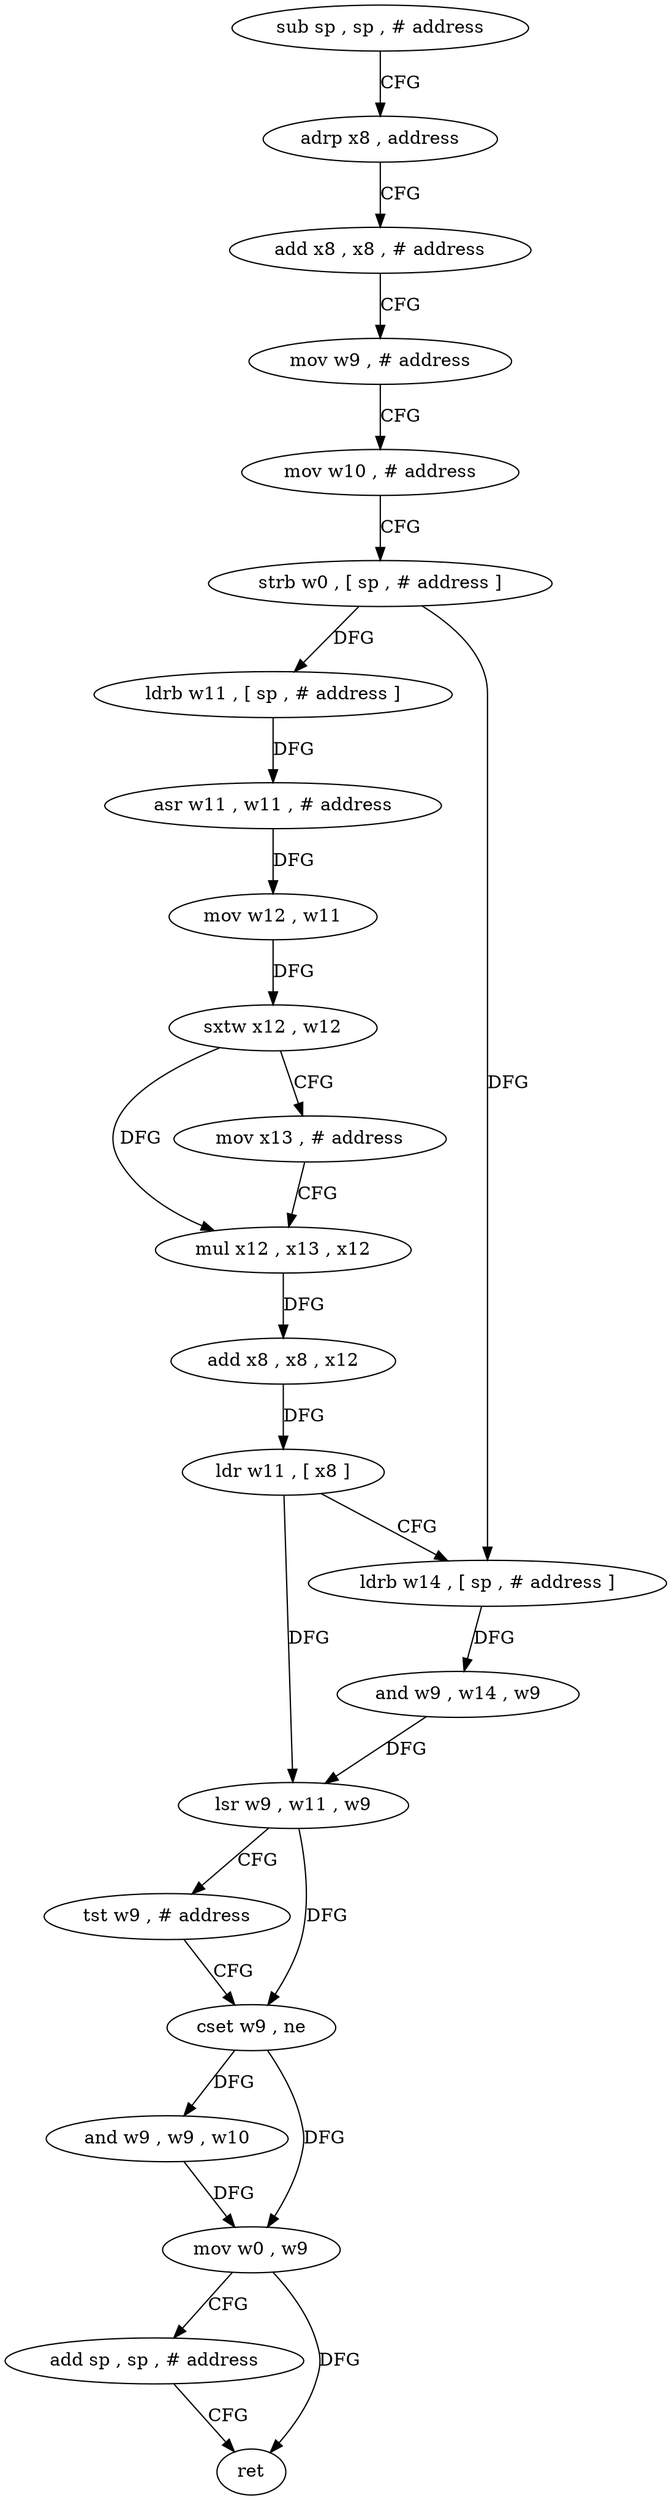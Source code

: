 digraph "func" {
"4332048" [label = "sub sp , sp , # address" ]
"4332052" [label = "adrp x8 , address" ]
"4332056" [label = "add x8 , x8 , # address" ]
"4332060" [label = "mov w9 , # address" ]
"4332064" [label = "mov w10 , # address" ]
"4332068" [label = "strb w0 , [ sp , # address ]" ]
"4332072" [label = "ldrb w11 , [ sp , # address ]" ]
"4332076" [label = "asr w11 , w11 , # address" ]
"4332080" [label = "mov w12 , w11" ]
"4332084" [label = "sxtw x12 , w12" ]
"4332088" [label = "mov x13 , # address" ]
"4332092" [label = "mul x12 , x13 , x12" ]
"4332096" [label = "add x8 , x8 , x12" ]
"4332100" [label = "ldr w11 , [ x8 ]" ]
"4332104" [label = "ldrb w14 , [ sp , # address ]" ]
"4332108" [label = "and w9 , w14 , w9" ]
"4332112" [label = "lsr w9 , w11 , w9" ]
"4332116" [label = "tst w9 , # address" ]
"4332120" [label = "cset w9 , ne" ]
"4332124" [label = "and w9 , w9 , w10" ]
"4332128" [label = "mov w0 , w9" ]
"4332132" [label = "add sp , sp , # address" ]
"4332136" [label = "ret" ]
"4332048" -> "4332052" [ label = "CFG" ]
"4332052" -> "4332056" [ label = "CFG" ]
"4332056" -> "4332060" [ label = "CFG" ]
"4332060" -> "4332064" [ label = "CFG" ]
"4332064" -> "4332068" [ label = "CFG" ]
"4332068" -> "4332072" [ label = "DFG" ]
"4332068" -> "4332104" [ label = "DFG" ]
"4332072" -> "4332076" [ label = "DFG" ]
"4332076" -> "4332080" [ label = "DFG" ]
"4332080" -> "4332084" [ label = "DFG" ]
"4332084" -> "4332088" [ label = "CFG" ]
"4332084" -> "4332092" [ label = "DFG" ]
"4332088" -> "4332092" [ label = "CFG" ]
"4332092" -> "4332096" [ label = "DFG" ]
"4332096" -> "4332100" [ label = "DFG" ]
"4332100" -> "4332104" [ label = "CFG" ]
"4332100" -> "4332112" [ label = "DFG" ]
"4332104" -> "4332108" [ label = "DFG" ]
"4332108" -> "4332112" [ label = "DFG" ]
"4332112" -> "4332116" [ label = "CFG" ]
"4332112" -> "4332120" [ label = "DFG" ]
"4332116" -> "4332120" [ label = "CFG" ]
"4332120" -> "4332124" [ label = "DFG" ]
"4332120" -> "4332128" [ label = "DFG" ]
"4332124" -> "4332128" [ label = "DFG" ]
"4332128" -> "4332132" [ label = "CFG" ]
"4332128" -> "4332136" [ label = "DFG" ]
"4332132" -> "4332136" [ label = "CFG" ]
}
